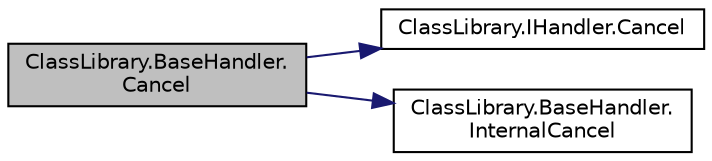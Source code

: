 digraph "ClassLibrary.BaseHandler.Cancel"
{
 // INTERACTIVE_SVG=YES
 // LATEX_PDF_SIZE
  edge [fontname="Helvetica",fontsize="10",labelfontname="Helvetica",labelfontsize="10"];
  node [fontname="Helvetica",fontsize="10",shape=record];
  rankdir="LR";
  Node1 [label="ClassLibrary.BaseHandler.\lCancel",height=0.2,width=0.4,color="black", fillcolor="grey75", style="filled", fontcolor="black",tooltip="Retorna este \"handler\" al estado inicial. En los \"handler\" sin estado no hace nada...."];
  Node1 -> Node2 [color="midnightblue",fontsize="10",style="solid",fontname="Helvetica"];
  Node2 [label="ClassLibrary.IHandler.Cancel",height=0.2,width=0.4,color="black", fillcolor="white", style="filled",URL="$interfaceClassLibrary_1_1IHandler.html#abec216c8206760f00da22e6d6dbe25b5",tooltip="Retorna este \"handler\" al estado inicial y cancela el próximo \"handler\" si existe...."];
  Node1 -> Node3 [color="midnightblue",fontsize="10",style="solid",fontname="Helvetica"];
  Node3 [label="ClassLibrary.BaseHandler.\lInternalCancel",height=0.2,width=0.4,color="black", fillcolor="white", style="filled",URL="$classClassLibrary_1_1BaseHandler.html#aab4a153ae1abc73c0a1747bdf6bb66b9",tooltip="Este método puede ser sobreescrito en las clases sucesores que procesan varios mensajes cambiando de ..."];
}
